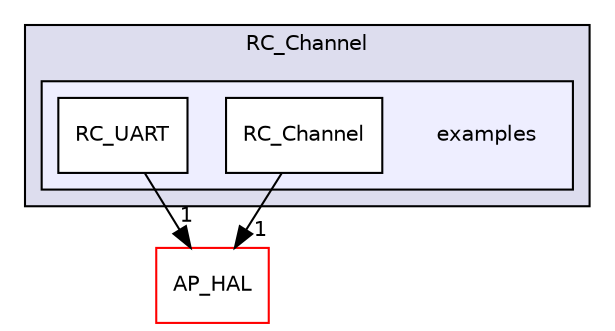 digraph "libraries/RC_Channel/examples" {
  compound=true
  node [ fontsize="10", fontname="Helvetica"];
  edge [ labelfontsize="10", labelfontname="Helvetica"];
  subgraph clusterdir_9517a59ccb1d85d9df7fc09e86ba5740 {
    graph [ bgcolor="#ddddee", pencolor="black", label="RC_Channel" fontname="Helvetica", fontsize="10", URL="dir_9517a59ccb1d85d9df7fc09e86ba5740.html"]
  subgraph clusterdir_87a8b0964ceaca0c3f55018258a8a9ad {
    graph [ bgcolor="#eeeeff", pencolor="black", label="" URL="dir_87a8b0964ceaca0c3f55018258a8a9ad.html"];
    dir_87a8b0964ceaca0c3f55018258a8a9ad [shape=plaintext label="examples"];
    dir_32871a3cbaed166b01bcfff43e99c54a [shape=box label="RC_Channel" color="black" fillcolor="white" style="filled" URL="dir_32871a3cbaed166b01bcfff43e99c54a.html"];
    dir_01d24a04e8b6f3930e62a1109a33cddc [shape=box label="RC_UART" color="black" fillcolor="white" style="filled" URL="dir_01d24a04e8b6f3930e62a1109a33cddc.html"];
  }
  }
  dir_1cbc10423b2512b31103883361e0123b [shape=box label="AP_HAL" fillcolor="white" style="filled" color="red" URL="dir_1cbc10423b2512b31103883361e0123b.html"];
  dir_01d24a04e8b6f3930e62a1109a33cddc->dir_1cbc10423b2512b31103883361e0123b [headlabel="1", labeldistance=1.5 headhref="dir_000188_000057.html"];
  dir_32871a3cbaed166b01bcfff43e99c54a->dir_1cbc10423b2512b31103883361e0123b [headlabel="1", labeldistance=1.5 headhref="dir_000187_000057.html"];
}
